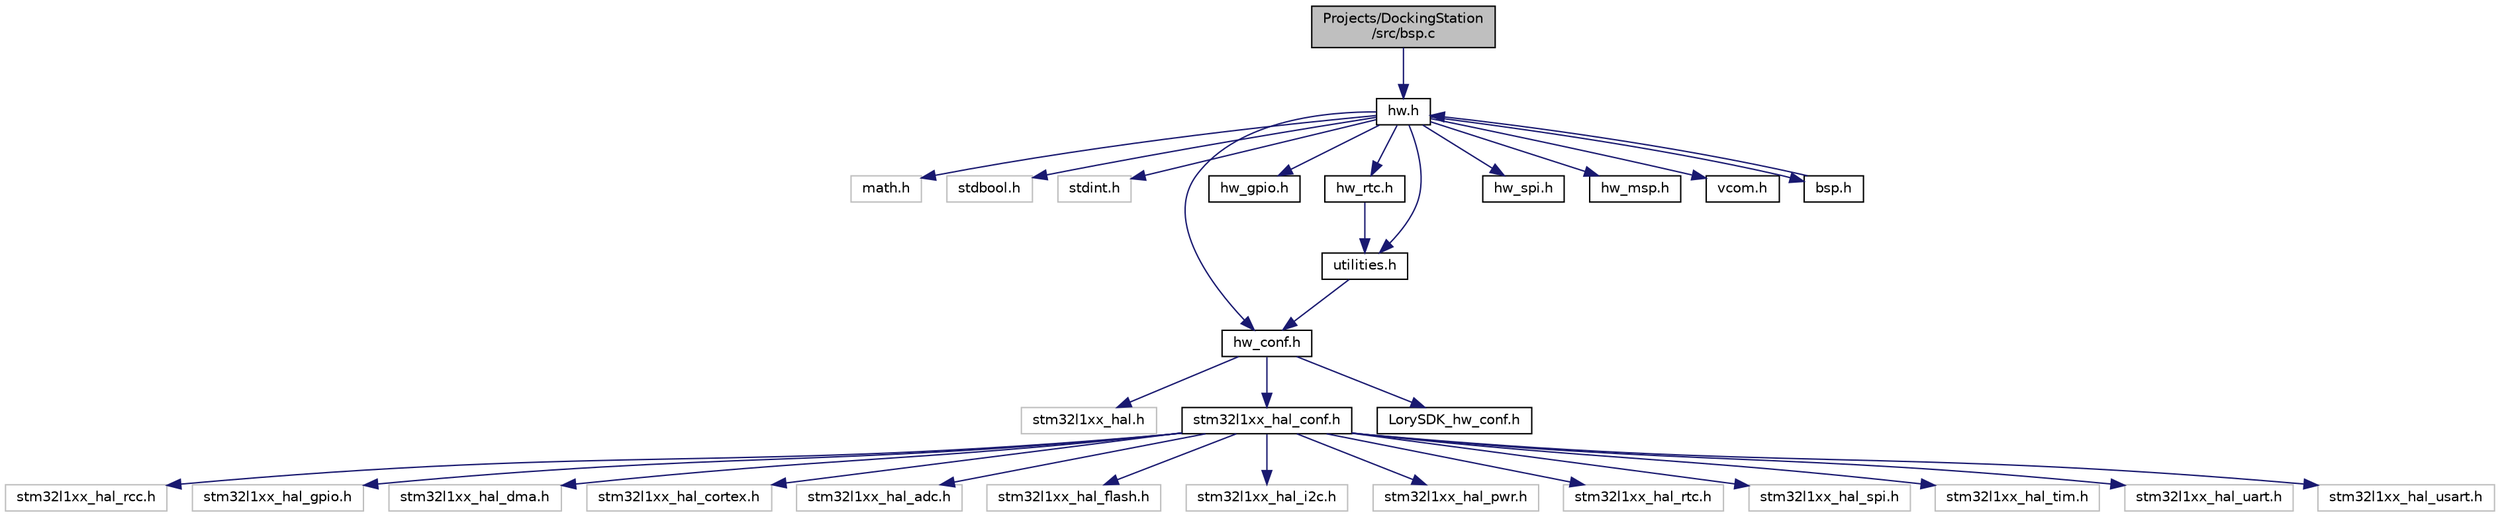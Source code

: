 digraph "Projects/DockingStation/src/bsp.c"
{
  edge [fontname="Helvetica",fontsize="10",labelfontname="Helvetica",labelfontsize="10"];
  node [fontname="Helvetica",fontsize="10",shape=record];
  Node0 [label="Projects/DockingStation\l/src/bsp.c",height=0.2,width=0.4,color="black", fillcolor="grey75", style="filled", fontcolor="black"];
  Node0 -> Node1 [color="midnightblue",fontsize="10",style="solid"];
  Node1 [label="hw.h",height=0.2,width=0.4,color="black", fillcolor="white", style="filled",URL="$hw_8h.html"];
  Node1 -> Node2 [color="midnightblue",fontsize="10",style="solid"];
  Node2 [label="math.h",height=0.2,width=0.4,color="grey75", fillcolor="white", style="filled"];
  Node1 -> Node3 [color="midnightblue",fontsize="10",style="solid"];
  Node3 [label="stdbool.h",height=0.2,width=0.4,color="grey75", fillcolor="white", style="filled"];
  Node1 -> Node4 [color="midnightblue",fontsize="10",style="solid"];
  Node4 [label="stdint.h",height=0.2,width=0.4,color="grey75", fillcolor="white", style="filled"];
  Node1 -> Node5 [color="midnightblue",fontsize="10",style="solid"];
  Node5 [label="hw_conf.h",height=0.2,width=0.4,color="black", fillcolor="white", style="filled",URL="$hw__conf_8h.html"];
  Node5 -> Node6 [color="midnightblue",fontsize="10",style="solid"];
  Node6 [label="stm32l1xx_hal.h",height=0.2,width=0.4,color="grey75", fillcolor="white", style="filled"];
  Node5 -> Node7 [color="midnightblue",fontsize="10",style="solid"];
  Node7 [label="stm32l1xx_hal_conf.h",height=0.2,width=0.4,color="black", fillcolor="white", style="filled",URL="$stm32l1xx__hal__conf_8h.html",tooltip="HAL configuration file. "];
  Node7 -> Node8 [color="midnightblue",fontsize="10",style="solid"];
  Node8 [label="stm32l1xx_hal_rcc.h",height=0.2,width=0.4,color="grey75", fillcolor="white", style="filled"];
  Node7 -> Node9 [color="midnightblue",fontsize="10",style="solid"];
  Node9 [label="stm32l1xx_hal_gpio.h",height=0.2,width=0.4,color="grey75", fillcolor="white", style="filled"];
  Node7 -> Node10 [color="midnightblue",fontsize="10",style="solid"];
  Node10 [label="stm32l1xx_hal_dma.h",height=0.2,width=0.4,color="grey75", fillcolor="white", style="filled"];
  Node7 -> Node11 [color="midnightblue",fontsize="10",style="solid"];
  Node11 [label="stm32l1xx_hal_cortex.h",height=0.2,width=0.4,color="grey75", fillcolor="white", style="filled"];
  Node7 -> Node12 [color="midnightblue",fontsize="10",style="solid"];
  Node12 [label="stm32l1xx_hal_adc.h",height=0.2,width=0.4,color="grey75", fillcolor="white", style="filled"];
  Node7 -> Node13 [color="midnightblue",fontsize="10",style="solid"];
  Node13 [label="stm32l1xx_hal_flash.h",height=0.2,width=0.4,color="grey75", fillcolor="white", style="filled"];
  Node7 -> Node14 [color="midnightblue",fontsize="10",style="solid"];
  Node14 [label="stm32l1xx_hal_i2c.h",height=0.2,width=0.4,color="grey75", fillcolor="white", style="filled"];
  Node7 -> Node15 [color="midnightblue",fontsize="10",style="solid"];
  Node15 [label="stm32l1xx_hal_pwr.h",height=0.2,width=0.4,color="grey75", fillcolor="white", style="filled"];
  Node7 -> Node16 [color="midnightblue",fontsize="10",style="solid"];
  Node16 [label="stm32l1xx_hal_rtc.h",height=0.2,width=0.4,color="grey75", fillcolor="white", style="filled"];
  Node7 -> Node17 [color="midnightblue",fontsize="10",style="solid"];
  Node17 [label="stm32l1xx_hal_spi.h",height=0.2,width=0.4,color="grey75", fillcolor="white", style="filled"];
  Node7 -> Node18 [color="midnightblue",fontsize="10",style="solid"];
  Node18 [label="stm32l1xx_hal_tim.h",height=0.2,width=0.4,color="grey75", fillcolor="white", style="filled"];
  Node7 -> Node19 [color="midnightblue",fontsize="10",style="solid"];
  Node19 [label="stm32l1xx_hal_uart.h",height=0.2,width=0.4,color="grey75", fillcolor="white", style="filled"];
  Node7 -> Node20 [color="midnightblue",fontsize="10",style="solid"];
  Node20 [label="stm32l1xx_hal_usart.h",height=0.2,width=0.4,color="grey75", fillcolor="white", style="filled"];
  Node5 -> Node21 [color="midnightblue",fontsize="10",style="solid"];
  Node21 [label="LorySDK_hw_conf.h",height=0.2,width=0.4,color="black", fillcolor="white", style="filled",URL="$_lory_s_d_k__hw__conf_8h.html"];
  Node1 -> Node22 [color="midnightblue",fontsize="10",style="solid"];
  Node22 [label="hw_gpio.h",height=0.2,width=0.4,color="black", fillcolor="white", style="filled",URL="$hw__gpio_8h.html"];
  Node1 -> Node23 [color="midnightblue",fontsize="10",style="solid"];
  Node23 [label="hw_rtc.h",height=0.2,width=0.4,color="black", fillcolor="white", style="filled",URL="$hw__rtc_8h.html"];
  Node23 -> Node24 [color="midnightblue",fontsize="10",style="solid"];
  Node24 [label="utilities.h",height=0.2,width=0.4,color="black", fillcolor="white", style="filled",URL="$utilities_8h.html"];
  Node24 -> Node5 [color="midnightblue",fontsize="10",style="solid"];
  Node1 -> Node25 [color="midnightblue",fontsize="10",style="solid"];
  Node25 [label="hw_spi.h",height=0.2,width=0.4,color="black", fillcolor="white", style="filled",URL="$hw__spi_8h.html"];
  Node1 -> Node26 [color="midnightblue",fontsize="10",style="solid"];
  Node26 [label="hw_msp.h",height=0.2,width=0.4,color="black", fillcolor="white", style="filled",URL="$hw__msp_8h.html"];
  Node1 -> Node27 [color="midnightblue",fontsize="10",style="solid"];
  Node27 [label="vcom.h",height=0.2,width=0.4,color="black", fillcolor="white", style="filled",URL="$vcom_8h.html"];
  Node1 -> Node28 [color="midnightblue",fontsize="10",style="solid"];
  Node28 [label="bsp.h",height=0.2,width=0.4,color="black", fillcolor="white", style="filled",URL="$bsp_8h.html"];
  Node28 -> Node1 [color="midnightblue",fontsize="10",style="solid"];
  Node1 -> Node24 [color="midnightblue",fontsize="10",style="solid"];
}
